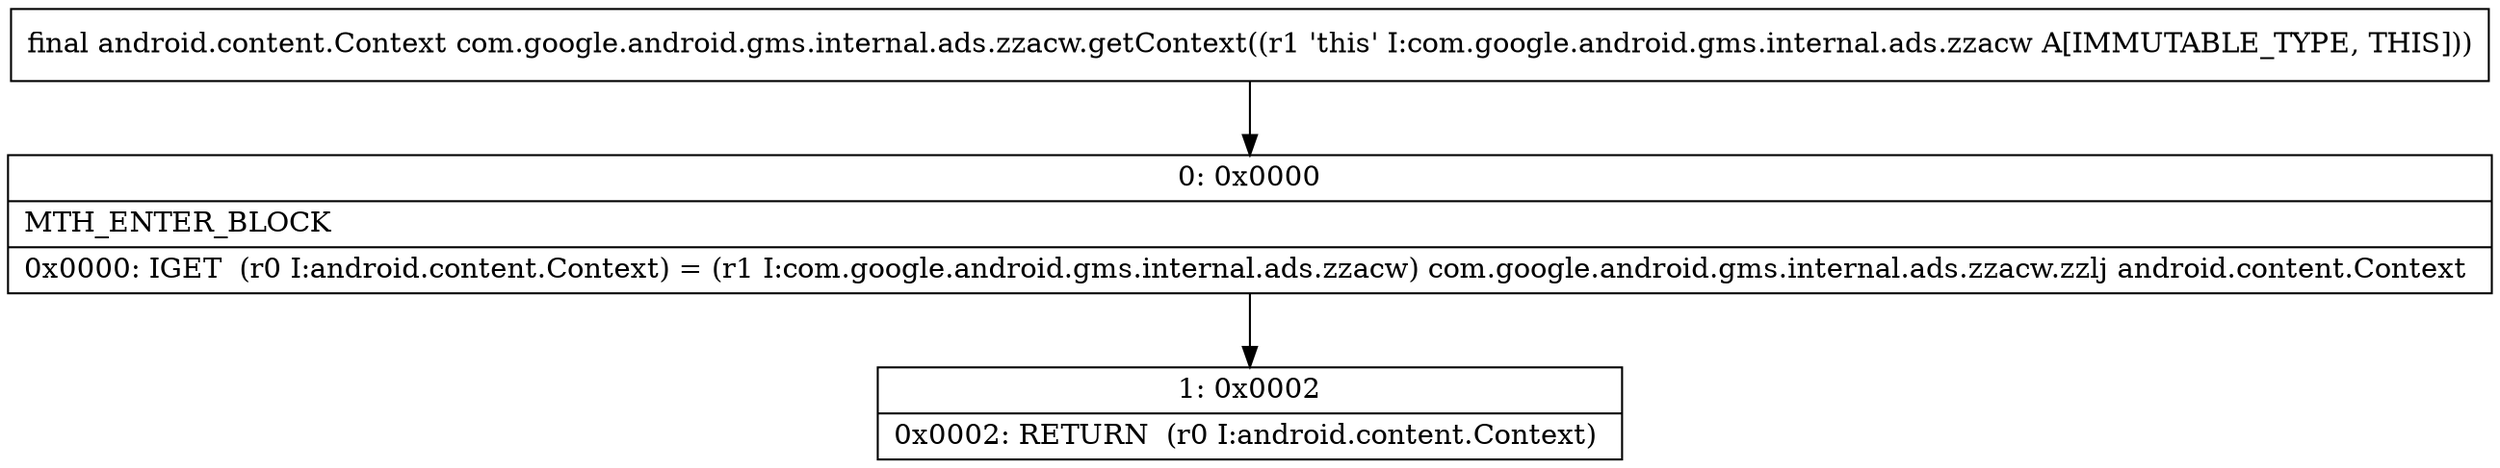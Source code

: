 digraph "CFG forcom.google.android.gms.internal.ads.zzacw.getContext()Landroid\/content\/Context;" {
Node_0 [shape=record,label="{0\:\ 0x0000|MTH_ENTER_BLOCK\l|0x0000: IGET  (r0 I:android.content.Context) = (r1 I:com.google.android.gms.internal.ads.zzacw) com.google.android.gms.internal.ads.zzacw.zzlj android.content.Context \l}"];
Node_1 [shape=record,label="{1\:\ 0x0002|0x0002: RETURN  (r0 I:android.content.Context) \l}"];
MethodNode[shape=record,label="{final android.content.Context com.google.android.gms.internal.ads.zzacw.getContext((r1 'this' I:com.google.android.gms.internal.ads.zzacw A[IMMUTABLE_TYPE, THIS])) }"];
MethodNode -> Node_0;
Node_0 -> Node_1;
}

